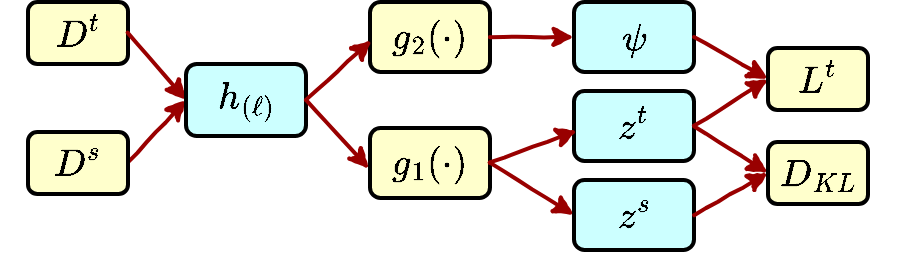<mxfile version="12.2.9" type="github" pages="1">
  <diagram name="Page-1" id="c7558073-3199-34d8-9f00-42111426c3f3">
    <mxGraphModel dx="641" dy="352" grid="1" gridSize="10" guides="1" tooltips="1" connect="1" arrows="1" fold="1" page="1" pageScale="1" pageWidth="826" pageHeight="1169" background="#ffffff" math="1" shadow="0">
      <root>
        <mxCell id="0"/>
        <mxCell id="1" parent="0"/>
        <mxCell id="4" value="$$D^{t}$$" style="whiteSpace=wrap;align=center;verticalAlign=middle;fontStyle=1;strokeWidth=2;fillColor=#FFFFCC;fontSize=16;rounded=1;glass=0;shadow=0;" parent="1" vertex="1">
          <mxGeometry x="70" y="230" width="50" height="31" as="geometry"/>
        </mxCell>
        <mxCell id="36" value="" style="edgeStyle=none;noEdgeStyle=1;strokeColor=#990000;strokeWidth=2;exitX=1;exitY=0.5;exitDx=0;exitDy=0;entryX=0;entryY=0.5;entryDx=0;entryDy=0;shadow=0;comic=1;" parent="1" source="cC2PWWgy3VqxMupcUktH-96" target="cC2PWWgy3VqxMupcUktH-97" edge="1">
          <mxGeometry width="100" height="100" relative="1" as="geometry">
            <mxPoint x="130" y="286" as="sourcePoint"/>
            <mxPoint x="152" y="278" as="targetPoint"/>
          </mxGeometry>
        </mxCell>
        <mxCell id="37" value="" style="edgeStyle=none;noEdgeStyle=1;strokeColor=#990000;strokeWidth=2;exitX=1;exitY=0.5;exitDx=0;exitDy=0;entryX=0;entryY=0.5;entryDx=0;entryDy=0;shadow=0;comic=1;" parent="1" source="4" target="cC2PWWgy3VqxMupcUktH-97" edge="1">
          <mxGeometry width="100" height="100" relative="1" as="geometry">
            <mxPoint x="280" y="190" as="sourcePoint"/>
            <mxPoint x="152" y="278" as="targetPoint"/>
          </mxGeometry>
        </mxCell>
        <mxCell id="cC2PWWgy3VqxMupcUktH-96" value="$$D^{s}$$" style="whiteSpace=wrap;align=center;verticalAlign=middle;fontStyle=1;strokeWidth=2;fillColor=#FFFFCC;fontSize=16;rounded=1;comic=0;shadow=0;" parent="1" vertex="1">
          <mxGeometry x="70" y="295" width="50" height="31" as="geometry"/>
        </mxCell>
        <mxCell id="cC2PWWgy3VqxMupcUktH-97" value="$$h_{(\ell)}$$" style="whiteSpace=wrap;align=center;verticalAlign=middle;fontStyle=1;strokeWidth=2;fillColor=#CCFFFF;strokeColor=#000000;rounded=1;fontSize=16;shadow=0;" parent="1" vertex="1">
          <mxGeometry x="149" y="261" width="60" height="36" as="geometry"/>
        </mxCell>
        <mxCell id="cC2PWWgy3VqxMupcUktH-98" value="$$g_1(\cdot)$$" style="whiteSpace=wrap;align=center;verticalAlign=middle;fontStyle=1;strokeWidth=2;fillColor=#FFFFCC;rounded=1;shadow=0;fontSize=16;" parent="1" vertex="1">
          <mxGeometry x="241" y="293" width="60" height="35" as="geometry"/>
        </mxCell>
        <mxCell id="cC2PWWgy3VqxMupcUktH-99" value="$$g_2(\cdot)$$" style="whiteSpace=wrap;align=center;verticalAlign=middle;fontStyle=1;strokeWidth=2;fillColor=#FFFFCC;rounded=1;shadow=0;fontSize=16;" parent="1" vertex="1">
          <mxGeometry x="241" y="230" width="60" height="35" as="geometry"/>
        </mxCell>
        <mxCell id="cC2PWWgy3VqxMupcUktH-100" value="" style="edgeStyle=none;noEdgeStyle=1;strokeColor=#990000;strokeWidth=2;exitX=1;exitY=0.5;exitDx=0;exitDy=0;entryX=0.012;entryY=0.545;entryDx=0;entryDy=0;shadow=0;comic=1;entryPerimeter=0;" parent="1" source="cC2PWWgy3VqxMupcUktH-97" target="cC2PWWgy3VqxMupcUktH-99" edge="1">
          <mxGeometry width="100" height="100" relative="1" as="geometry">
            <mxPoint x="200" y="230" as="sourcePoint"/>
            <mxPoint x="240" y="263.5" as="targetPoint"/>
          </mxGeometry>
        </mxCell>
        <mxCell id="cC2PWWgy3VqxMupcUktH-101" value="" style="edgeStyle=none;noEdgeStyle=1;strokeColor=#990000;strokeWidth=2;entryX=-0.008;entryY=0.58;entryDx=0;entryDy=0;shadow=0;comic=1;entryPerimeter=0;exitX=1;exitY=0.5;exitDx=0;exitDy=0;" parent="1" source="cC2PWWgy3VqxMupcUktH-97" target="cC2PWWgy3VqxMupcUktH-98" edge="1">
          <mxGeometry width="100" height="100" relative="1" as="geometry">
            <mxPoint x="220" y="320" as="sourcePoint"/>
            <mxPoint x="272.72" y="259.075" as="targetPoint"/>
          </mxGeometry>
        </mxCell>
        <mxCell id="cC2PWWgy3VqxMupcUktH-102" value="" style="edgeStyle=none;noEdgeStyle=1;strokeColor=#990000;strokeWidth=2;exitX=1;exitY=0.5;exitDx=0;exitDy=0;shadow=0;comic=1;entryX=0;entryY=0.5;entryDx=0;entryDy=0;" parent="1" source="cC2PWWgy3VqxMupcUktH-99" target="cC2PWWgy3VqxMupcUktH-103" edge="1">
          <mxGeometry width="100" height="100" relative="1" as="geometry">
            <mxPoint x="350" y="265" as="sourcePoint"/>
            <mxPoint x="360" y="248" as="targetPoint"/>
          </mxGeometry>
        </mxCell>
        <mxCell id="cC2PWWgy3VqxMupcUktH-103" value="$$\psi$$" style="whiteSpace=wrap;align=center;verticalAlign=middle;fontStyle=1;strokeWidth=2;fillColor=#CCFFFF;rounded=1;shadow=0;fontSize=16;" parent="1" vertex="1">
          <mxGeometry x="343" y="230" width="60" height="35" as="geometry"/>
        </mxCell>
        <mxCell id="cC2PWWgy3VqxMupcUktH-106" value="$$z^t$$" style="whiteSpace=wrap;align=center;verticalAlign=middle;fontStyle=1;strokeWidth=2;fillColor=#CCFFFF;rounded=1;shadow=0;fontSize=16;" parent="1" vertex="1">
          <mxGeometry x="343" y="274.5" width="60" height="35" as="geometry"/>
        </mxCell>
        <mxCell id="cC2PWWgy3VqxMupcUktH-107" value="$$z^s$$" style="whiteSpace=wrap;align=center;verticalAlign=middle;fontStyle=1;strokeWidth=2;fillColor=#CCFFFF;rounded=1;shadow=0;fontSize=16;" parent="1" vertex="1">
          <mxGeometry x="343" y="319" width="60" height="35" as="geometry"/>
        </mxCell>
        <mxCell id="cC2PWWgy3VqxMupcUktH-108" value="" style="edgeStyle=none;noEdgeStyle=1;strokeColor=#990000;strokeWidth=2;exitX=1;exitY=0.5;exitDx=0;exitDy=0;shadow=0;comic=1;entryX=0.026;entryY=0.564;entryDx=0;entryDy=0;entryPerimeter=0;" parent="1" source="cC2PWWgy3VqxMupcUktH-98" target="cC2PWWgy3VqxMupcUktH-106" edge="1">
          <mxGeometry width="100" height="100" relative="1" as="geometry">
            <mxPoint x="332.0" y="257.5" as="sourcePoint"/>
            <mxPoint x="370" y="258" as="targetPoint"/>
          </mxGeometry>
        </mxCell>
        <mxCell id="cC2PWWgy3VqxMupcUktH-109" value="" style="edgeStyle=none;noEdgeStyle=1;strokeColor=#990000;strokeWidth=2;shadow=0;comic=1;entryX=0;entryY=0.5;entryDx=0;entryDy=0;exitX=1;exitY=0.5;exitDx=0;exitDy=0;" parent="1" source="cC2PWWgy3VqxMupcUktH-98" target="cC2PWWgy3VqxMupcUktH-107" edge="1">
          <mxGeometry width="100" height="100" relative="1" as="geometry">
            <mxPoint x="330" y="320" as="sourcePoint"/>
            <mxPoint x="371.56" y="304.24" as="targetPoint"/>
          </mxGeometry>
        </mxCell>
        <mxCell id="cC2PWWgy3VqxMupcUktH-110" value="" style="edgeStyle=none;noEdgeStyle=1;strokeColor=#990000;strokeWidth=2;shadow=0;comic=1;exitX=1;exitY=0.5;exitDx=0;exitDy=0;entryX=0;entryY=0.5;entryDx=0;entryDy=0;" parent="1" source="cC2PWWgy3VqxMupcUktH-103" target="cC2PWWgy3VqxMupcUktH-115" edge="1">
          <mxGeometry width="100" height="100" relative="1" as="geometry">
            <mxPoint x="430" y="248" as="sourcePoint"/>
            <mxPoint x="470" y="248" as="targetPoint"/>
          </mxGeometry>
        </mxCell>
        <mxCell id="cC2PWWgy3VqxMupcUktH-111" value="" style="edgeStyle=none;noEdgeStyle=1;strokeColor=#990000;strokeWidth=2;shadow=0;comic=1;exitX=1;exitY=0.5;exitDx=0;exitDy=0;entryX=0;entryY=0.5;entryDx=0;entryDy=0;" parent="1" source="cC2PWWgy3VqxMupcUktH-106" target="cC2PWWgy3VqxMupcUktH-115" edge="1">
          <mxGeometry width="100" height="100" relative="1" as="geometry">
            <mxPoint x="440" y="258" as="sourcePoint"/>
            <mxPoint x="468" y="258" as="targetPoint"/>
          </mxGeometry>
        </mxCell>
        <mxCell id="cC2PWWgy3VqxMupcUktH-112" value="" style="edgeStyle=none;noEdgeStyle=1;strokeColor=#990000;strokeWidth=2;shadow=0;comic=1;exitX=1;exitY=0.5;exitDx=0;exitDy=0;entryX=0;entryY=0.5;entryDx=0;entryDy=0;" parent="1" source="cC2PWWgy3VqxMupcUktH-106" target="cC2PWWgy3VqxMupcUktH-117" edge="1">
          <mxGeometry width="100" height="100" relative="1" as="geometry">
            <mxPoint x="450" y="268" as="sourcePoint"/>
            <mxPoint x="478" y="268" as="targetPoint"/>
          </mxGeometry>
        </mxCell>
        <mxCell id="cC2PWWgy3VqxMupcUktH-113" value="" style="edgeStyle=none;noEdgeStyle=1;strokeColor=#990000;strokeWidth=2;shadow=0;comic=1;exitX=1;exitY=0.5;exitDx=0;exitDy=0;entryX=0;entryY=0.5;entryDx=0;entryDy=0;" parent="1" source="cC2PWWgy3VqxMupcUktH-107" target="cC2PWWgy3VqxMupcUktH-117" edge="1">
          <mxGeometry width="100" height="100" relative="1" as="geometry">
            <mxPoint x="460" y="278" as="sourcePoint"/>
            <mxPoint x="488" y="278" as="targetPoint"/>
          </mxGeometry>
        </mxCell>
        <mxCell id="cC2PWWgy3VqxMupcUktH-115" value="$$L^{t}$$" style="whiteSpace=wrap;align=center;verticalAlign=middle;fontStyle=1;strokeWidth=2;fillColor=#FFFFCC;fontSize=16;rounded=1;glass=0;shadow=0;" parent="1" vertex="1">
          <mxGeometry x="440" y="253" width="50" height="31" as="geometry"/>
        </mxCell>
        <mxCell id="cC2PWWgy3VqxMupcUktH-117" value="$$D_{KL}$$" style="whiteSpace=wrap;align=center;verticalAlign=middle;fontStyle=1;strokeWidth=2;fillColor=#FFFFCC;fontSize=16;rounded=1;glass=0;shadow=0;" parent="1" vertex="1">
          <mxGeometry x="440" y="300" width="50" height="31" as="geometry"/>
        </mxCell>
      </root>
    </mxGraphModel>
  </diagram>
</mxfile>
